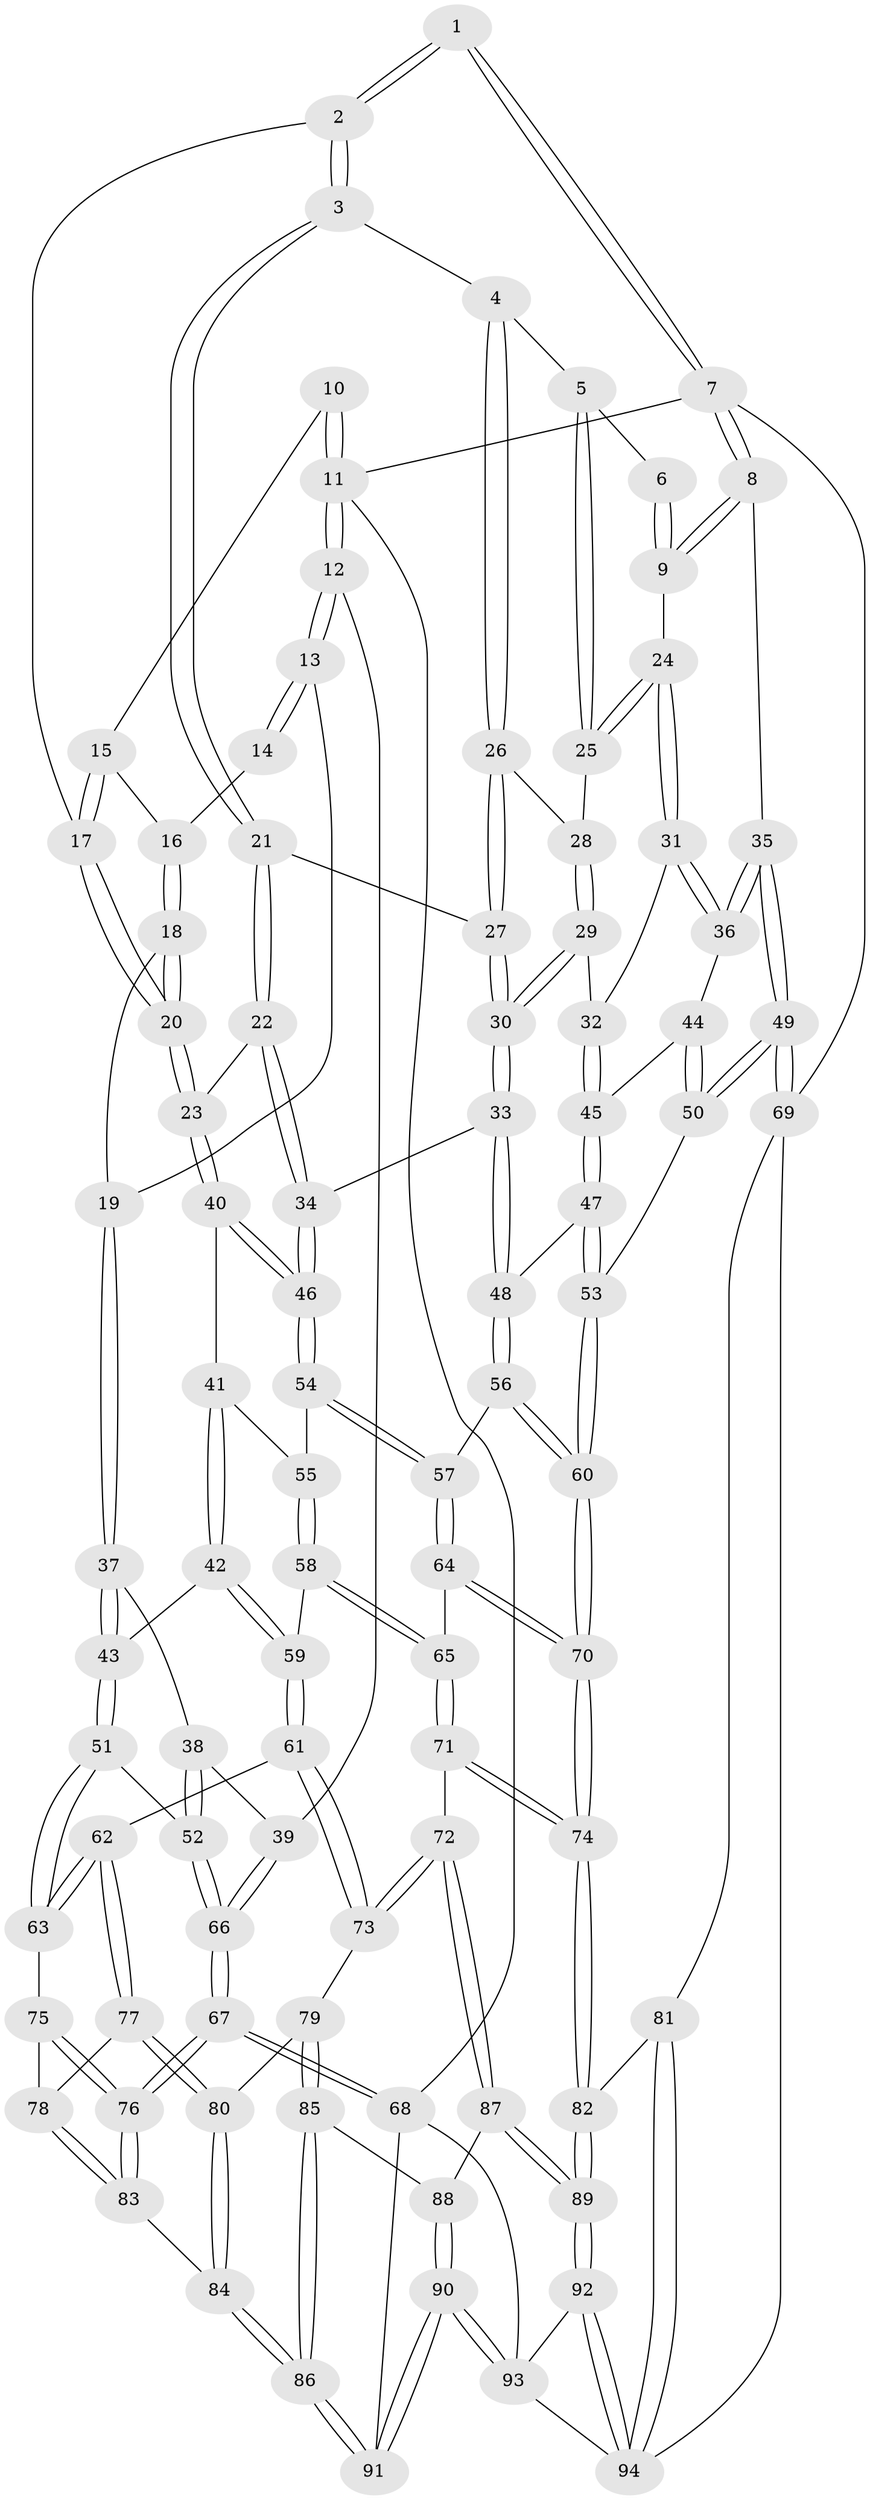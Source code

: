 // coarse degree distribution, {5: 0.39285714285714285, 2: 0.017857142857142856, 4: 0.44642857142857145, 3: 0.10714285714285714, 6: 0.03571428571428571}
// Generated by graph-tools (version 1.1) at 2025/42/03/06/25 10:42:32]
// undirected, 94 vertices, 231 edges
graph export_dot {
graph [start="1"]
  node [color=gray90,style=filled];
  1 [pos="+1+0"];
  2 [pos="+0.519954670759158+0"];
  3 [pos="+0.5547716754077411+0"];
  4 [pos="+0.6180119331910665+0.012328074709581801"];
  5 [pos="+0.7169283356017131+0.0900831359826013"];
  6 [pos="+0.8646395150275613+0.05197997454751638"];
  7 [pos="+1+0"];
  8 [pos="+1+0.2265642992028088"];
  9 [pos="+0.8842616884360218+0.16179678959074192"];
  10 [pos="+0.19688206503414446+0"];
  11 [pos="+0+0"];
  12 [pos="+0+0.05536633140364845"];
  13 [pos="+0+0.08871719045391684"];
  14 [pos="+0.12607704100607928+0.06788556516077604"];
  15 [pos="+0.42187020674964837+0"];
  16 [pos="+0.20588535102073008+0.08487135957823239"];
  17 [pos="+0.46722090841485464+0"];
  18 [pos="+0.20390671680341502+0.20096781906088476"];
  19 [pos="+0.2033032659368839+0.20155147072960553"];
  20 [pos="+0.3690246466085809+0.19646882996355514"];
  21 [pos="+0.5214091798737461+0.21843944318516023"];
  22 [pos="+0.4719404416869427+0.25572633133914763"];
  23 [pos="+0.3795418310599926+0.21960785864261345"];
  24 [pos="+0.7963885689599416+0.19885555208025468"];
  25 [pos="+0.7916181998112598+0.1955086423436634"];
  26 [pos="+0.6260738127210318+0.18383853379400605"];
  27 [pos="+0.6074998344842906+0.23873788705045426"];
  28 [pos="+0.7066598946002564+0.21558204029904351"];
  29 [pos="+0.6434376795047959+0.2930583064860885"];
  30 [pos="+0.6262838804603765+0.30035393915543496"];
  31 [pos="+0.7963620002180104+0.19959715648740917"];
  32 [pos="+0.7363405279540775+0.2829066781996947"];
  33 [pos="+0.6129540387851664+0.33915839788878066"];
  34 [pos="+0.5303750168356541+0.37677710107056195"];
  35 [pos="+1+0.31699440215921076"];
  36 [pos="+0.8404988188578632+0.3062208636795837"];
  37 [pos="+0.14633718881747962+0.32131934091960407"];
  38 [pos="+0.04741925733908134+0.3144443654417303"];
  39 [pos="+0+0.224080522223131"];
  40 [pos="+0.3389147508926448+0.3529754883814368"];
  41 [pos="+0.3141614440936448+0.37089937477869683"];
  42 [pos="+0.2169628628009698+0.39686574581881645"];
  43 [pos="+0.21107502672027642+0.3961579454238383"];
  44 [pos="+0.814380602371208+0.35878397144894797"];
  45 [pos="+0.7609840260700103+0.3842600244627566"];
  46 [pos="+0.5121839623658178+0.40681365369397876"];
  47 [pos="+0.7290948461080725+0.42161278963803267"];
  48 [pos="+0.7290799250273626+0.421609832061917"];
  49 [pos="+1+0.5261767168930968"];
  50 [pos="+1+0.5205314352875969"];
  51 [pos="+0.13366813071664052+0.5532552131761656"];
  52 [pos="+0.047367271486491835+0.5206673106654452"];
  53 [pos="+0.7942732183811667+0.5425365016151567"];
  54 [pos="+0.5117037744333616+0.42661503836692577"];
  55 [pos="+0.38064666639822803+0.4773688714170855"];
  56 [pos="+0.6052376836133961+0.5034104303744562"];
  57 [pos="+0.5323788310134532+0.49519089013170753"];
  58 [pos="+0.3648695155662897+0.5261279608184899"];
  59 [pos="+0.32778599811193887+0.5516214821952447"];
  60 [pos="+0.7285836095363866+0.6246151491248275"];
  61 [pos="+0.3099509523652979+0.6154627113300045"];
  62 [pos="+0.20191827914961027+0.6223870508517926"];
  63 [pos="+0.13717767515572943+0.5653856163597126"];
  64 [pos="+0.5233106902888682+0.5192205165723981"];
  65 [pos="+0.49800178570599163+0.5570543005756562"];
  66 [pos="+0+0.5370104113538512"];
  67 [pos="+0+0.7694370498074409"];
  68 [pos="+0+0.8199363560206389"];
  69 [pos="+1+0.7831886515439203"];
  70 [pos="+0.7054303347618881+0.6935763697260223"];
  71 [pos="+0.4869909560657942+0.6196207069374108"];
  72 [pos="+0.39832985507401464+0.7053514599992639"];
  73 [pos="+0.38965273573497766+0.7023175631707868"];
  74 [pos="+0.6992620850761236+0.72925998393684"];
  75 [pos="+0.08461042414269834+0.6238855951596696"];
  76 [pos="+0+0.7675369930307435"];
  77 [pos="+0.1912714327839561+0.6839847232240643"];
  78 [pos="+0.10618871620502095+0.7172037664971769"];
  79 [pos="+0.2823363361367562+0.7642882498375254"];
  80 [pos="+0.1947038869521719+0.6984224339618308"];
  81 [pos="+0.7548065213598619+0.8203697986822774"];
  82 [pos="+0.7087953529600484+0.7904756549082101"];
  83 [pos="+0.03653383868121876+0.8079429358770556"];
  84 [pos="+0.14377474391693926+0.8679186224061914"];
  85 [pos="+0.2560398926399034+0.8159986866475981"];
  86 [pos="+0.15042000014208126+0.8753134215903327"];
  87 [pos="+0.4752721378312384+0.8527339306465982"];
  88 [pos="+0.31651213100560116+0.8506725815989816"];
  89 [pos="+0.4971508871290494+0.8771430721581321"];
  90 [pos="+0.21301861056617385+1"];
  91 [pos="+0.18309558344370636+1"];
  92 [pos="+0.42167545234738407+1"];
  93 [pos="+0.2404899561668639+1"];
  94 [pos="+0.7747027983660698+1"];
  1 -- 2;
  1 -- 2;
  1 -- 7;
  1 -- 7;
  2 -- 3;
  2 -- 3;
  2 -- 17;
  3 -- 4;
  3 -- 21;
  3 -- 21;
  4 -- 5;
  4 -- 26;
  4 -- 26;
  5 -- 6;
  5 -- 25;
  5 -- 25;
  6 -- 9;
  6 -- 9;
  7 -- 8;
  7 -- 8;
  7 -- 11;
  7 -- 69;
  8 -- 9;
  8 -- 9;
  8 -- 35;
  9 -- 24;
  10 -- 11;
  10 -- 11;
  10 -- 15;
  11 -- 12;
  11 -- 12;
  11 -- 68;
  12 -- 13;
  12 -- 13;
  12 -- 39;
  13 -- 14;
  13 -- 14;
  13 -- 19;
  14 -- 16;
  15 -- 16;
  15 -- 17;
  15 -- 17;
  16 -- 18;
  16 -- 18;
  17 -- 20;
  17 -- 20;
  18 -- 19;
  18 -- 20;
  18 -- 20;
  19 -- 37;
  19 -- 37;
  20 -- 23;
  20 -- 23;
  21 -- 22;
  21 -- 22;
  21 -- 27;
  22 -- 23;
  22 -- 34;
  22 -- 34;
  23 -- 40;
  23 -- 40;
  24 -- 25;
  24 -- 25;
  24 -- 31;
  24 -- 31;
  25 -- 28;
  26 -- 27;
  26 -- 27;
  26 -- 28;
  27 -- 30;
  27 -- 30;
  28 -- 29;
  28 -- 29;
  29 -- 30;
  29 -- 30;
  29 -- 32;
  30 -- 33;
  30 -- 33;
  31 -- 32;
  31 -- 36;
  31 -- 36;
  32 -- 45;
  32 -- 45;
  33 -- 34;
  33 -- 48;
  33 -- 48;
  34 -- 46;
  34 -- 46;
  35 -- 36;
  35 -- 36;
  35 -- 49;
  35 -- 49;
  36 -- 44;
  37 -- 38;
  37 -- 43;
  37 -- 43;
  38 -- 39;
  38 -- 52;
  38 -- 52;
  39 -- 66;
  39 -- 66;
  40 -- 41;
  40 -- 46;
  40 -- 46;
  41 -- 42;
  41 -- 42;
  41 -- 55;
  42 -- 43;
  42 -- 59;
  42 -- 59;
  43 -- 51;
  43 -- 51;
  44 -- 45;
  44 -- 50;
  44 -- 50;
  45 -- 47;
  45 -- 47;
  46 -- 54;
  46 -- 54;
  47 -- 48;
  47 -- 53;
  47 -- 53;
  48 -- 56;
  48 -- 56;
  49 -- 50;
  49 -- 50;
  49 -- 69;
  49 -- 69;
  50 -- 53;
  51 -- 52;
  51 -- 63;
  51 -- 63;
  52 -- 66;
  52 -- 66;
  53 -- 60;
  53 -- 60;
  54 -- 55;
  54 -- 57;
  54 -- 57;
  55 -- 58;
  55 -- 58;
  56 -- 57;
  56 -- 60;
  56 -- 60;
  57 -- 64;
  57 -- 64;
  58 -- 59;
  58 -- 65;
  58 -- 65;
  59 -- 61;
  59 -- 61;
  60 -- 70;
  60 -- 70;
  61 -- 62;
  61 -- 73;
  61 -- 73;
  62 -- 63;
  62 -- 63;
  62 -- 77;
  62 -- 77;
  63 -- 75;
  64 -- 65;
  64 -- 70;
  64 -- 70;
  65 -- 71;
  65 -- 71;
  66 -- 67;
  66 -- 67;
  67 -- 68;
  67 -- 68;
  67 -- 76;
  67 -- 76;
  68 -- 91;
  68 -- 93;
  69 -- 81;
  69 -- 94;
  70 -- 74;
  70 -- 74;
  71 -- 72;
  71 -- 74;
  71 -- 74;
  72 -- 73;
  72 -- 73;
  72 -- 87;
  72 -- 87;
  73 -- 79;
  74 -- 82;
  74 -- 82;
  75 -- 76;
  75 -- 76;
  75 -- 78;
  76 -- 83;
  76 -- 83;
  77 -- 78;
  77 -- 80;
  77 -- 80;
  78 -- 83;
  78 -- 83;
  79 -- 80;
  79 -- 85;
  79 -- 85;
  80 -- 84;
  80 -- 84;
  81 -- 82;
  81 -- 94;
  81 -- 94;
  82 -- 89;
  82 -- 89;
  83 -- 84;
  84 -- 86;
  84 -- 86;
  85 -- 86;
  85 -- 86;
  85 -- 88;
  86 -- 91;
  86 -- 91;
  87 -- 88;
  87 -- 89;
  87 -- 89;
  88 -- 90;
  88 -- 90;
  89 -- 92;
  89 -- 92;
  90 -- 91;
  90 -- 91;
  90 -- 93;
  90 -- 93;
  92 -- 93;
  92 -- 94;
  92 -- 94;
  93 -- 94;
}
